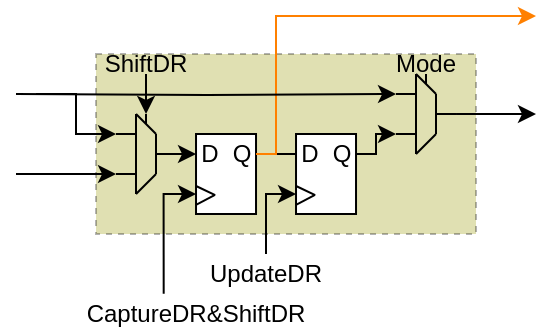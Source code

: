 <mxfile>
    <diagram name="第 1 页" id="Ik-g8sNIh_6q8OoHqGbS">
        <mxGraphModel dx="1523" dy="441" grid="1" gridSize="10" guides="1" tooltips="1" connect="1" arrows="1" fold="1" page="1" pageScale="1" pageWidth="827" pageHeight="1169" background="none" math="0" shadow="0">
            <root>
                <mxCell id="0"/>
                <mxCell id="1" parent="0"/>
                <mxCell id="hj5V9L2vQso6mufphsfm-422" value="" style="rounded=0;whiteSpace=wrap;html=1;fillColor=#999900;dashed=1;opacity=30;" parent="1" vertex="1">
                    <mxGeometry x="-539.99" y="69" width="190" height="90" as="geometry"/>
                </mxCell>
                <mxCell id="hj5V9L2vQso6mufphsfm-383" value="" style="group" parent="1" vertex="1" connectable="0">
                    <mxGeometry x="-489.99" y="109" width="30" height="40" as="geometry"/>
                </mxCell>
                <mxCell id="hj5V9L2vQso6mufphsfm-376" value="" style="whiteSpace=wrap;html=1;container=0;" parent="hj5V9L2vQso6mufphsfm-383" vertex="1">
                    <mxGeometry width="30" height="40" as="geometry"/>
                </mxCell>
                <mxCell id="hj5V9L2vQso6mufphsfm-377" value="" style="edgeStyle=none;orthogonalLoop=1;jettySize=auto;html=1;rounded=0;exitX=-0.001;exitY=0.645;exitDx=0;exitDy=0;exitPerimeter=0;entryX=0.296;entryY=0.752;entryDx=0;entryDy=0;entryPerimeter=0;endArrow=none;endFill=0;" parent="hj5V9L2vQso6mufphsfm-383" edge="1">
                    <mxGeometry width="80" relative="1" as="geometry">
                        <mxPoint y="26" as="sourcePoint"/>
                        <mxPoint x="9.6" y="30.56" as="targetPoint"/>
                        <Array as="points"/>
                    </mxGeometry>
                </mxCell>
                <mxCell id="hj5V9L2vQso6mufphsfm-378" value="" style="edgeStyle=none;orthogonalLoop=1;jettySize=auto;html=1;rounded=0;exitX=-0.001;exitY=0.645;exitDx=0;exitDy=0;exitPerimeter=0;entryX=0.025;entryY=0.801;entryDx=0;entryDy=0;entryPerimeter=0;endArrow=none;endFill=0;" parent="hj5V9L2vQso6mufphsfm-383" edge="1">
                    <mxGeometry width="80" relative="1" as="geometry">
                        <mxPoint y="35.4" as="sourcePoint"/>
                        <mxPoint x="9.5" y="30.48" as="targetPoint"/>
                        <Array as="points"/>
                    </mxGeometry>
                </mxCell>
                <mxCell id="hj5V9L2vQso6mufphsfm-379" value="D" style="text;strokeColor=none;align=center;fillColor=none;html=1;verticalAlign=middle;whiteSpace=wrap;rounded=0;container=0;" parent="hj5V9L2vQso6mufphsfm-383" vertex="1">
                    <mxGeometry y="4" width="14" height="12" as="geometry"/>
                </mxCell>
                <mxCell id="hj5V9L2vQso6mufphsfm-380" value="Q" style="text;strokeColor=none;align=center;fillColor=none;html=1;verticalAlign=middle;whiteSpace=wrap;rounded=0;container=0;" parent="hj5V9L2vQso6mufphsfm-383" vertex="1">
                    <mxGeometry x="16" y="4" width="14" height="12" as="geometry"/>
                </mxCell>
                <mxCell id="hj5V9L2vQso6mufphsfm-386" value="" style="group" parent="1" vertex="1" connectable="0">
                    <mxGeometry x="-439.99" y="109" width="30" height="40" as="geometry"/>
                </mxCell>
                <mxCell id="hj5V9L2vQso6mufphsfm-387" value="" style="whiteSpace=wrap;html=1;container=0;" parent="hj5V9L2vQso6mufphsfm-386" vertex="1">
                    <mxGeometry width="30" height="40" as="geometry"/>
                </mxCell>
                <mxCell id="hj5V9L2vQso6mufphsfm-388" value="" style="edgeStyle=none;orthogonalLoop=1;jettySize=auto;html=1;rounded=0;exitX=-0.001;exitY=0.645;exitDx=0;exitDy=0;exitPerimeter=0;entryX=0.296;entryY=0.752;entryDx=0;entryDy=0;entryPerimeter=0;endArrow=none;endFill=0;" parent="hj5V9L2vQso6mufphsfm-386" edge="1">
                    <mxGeometry width="80" relative="1" as="geometry">
                        <mxPoint y="26" as="sourcePoint"/>
                        <mxPoint x="9.6" y="30.56" as="targetPoint"/>
                        <Array as="points"/>
                    </mxGeometry>
                </mxCell>
                <mxCell id="hj5V9L2vQso6mufphsfm-389" value="" style="edgeStyle=none;orthogonalLoop=1;jettySize=auto;html=1;rounded=0;exitX=-0.001;exitY=0.645;exitDx=0;exitDy=0;exitPerimeter=0;entryX=0.025;entryY=0.801;entryDx=0;entryDy=0;entryPerimeter=0;endArrow=none;endFill=0;" parent="hj5V9L2vQso6mufphsfm-386" edge="1">
                    <mxGeometry width="80" relative="1" as="geometry">
                        <mxPoint y="35.4" as="sourcePoint"/>
                        <mxPoint x="9.5" y="30.48" as="targetPoint"/>
                        <Array as="points"/>
                    </mxGeometry>
                </mxCell>
                <mxCell id="hj5V9L2vQso6mufphsfm-390" value="D" style="text;strokeColor=none;align=center;fillColor=none;html=1;verticalAlign=middle;whiteSpace=wrap;rounded=0;container=0;" parent="hj5V9L2vQso6mufphsfm-386" vertex="1">
                    <mxGeometry y="4" width="14" height="12" as="geometry"/>
                </mxCell>
                <mxCell id="hj5V9L2vQso6mufphsfm-391" value="Q" style="text;strokeColor=none;align=center;fillColor=none;html=1;verticalAlign=middle;whiteSpace=wrap;rounded=0;container=0;" parent="hj5V9L2vQso6mufphsfm-386" vertex="1">
                    <mxGeometry x="16" y="4" width="14" height="12" as="geometry"/>
                </mxCell>
                <mxCell id="hj5V9L2vQso6mufphsfm-395" style="edgeStyle=orthogonalEdgeStyle;rounded=0;orthogonalLoop=1;jettySize=auto;html=1;exitX=1;exitY=0.5;exitDx=0;exitDy=0;entryX=0;entryY=0.5;entryDx=0;entryDy=0;endArrow=none;endFill=0;" parent="1" source="hj5V9L2vQso6mufphsfm-380" target="hj5V9L2vQso6mufphsfm-390" edge="1">
                    <mxGeometry relative="1" as="geometry"/>
                </mxCell>
                <mxCell id="hj5V9L2vQso6mufphsfm-410" value="" style="group;connectable=1;" parent="1" vertex="1" connectable="0">
                    <mxGeometry x="-389.99" y="79" width="30" height="40" as="geometry"/>
                </mxCell>
                <mxCell id="hj5V9L2vQso6mufphsfm-404" value="" style="edgeStyle=none;orthogonalLoop=1;jettySize=auto;html=1;rounded=0;endArrow=none;endFill=0;" parent="hj5V9L2vQso6mufphsfm-410" edge="1">
                    <mxGeometry width="80" relative="1" as="geometry">
                        <mxPoint x="15" y="5" as="sourcePoint"/>
                        <mxPoint x="15" as="targetPoint"/>
                        <Array as="points"/>
                    </mxGeometry>
                </mxCell>
                <mxCell id="hj5V9L2vQso6mufphsfm-397" value="" style="edgeStyle=none;orthogonalLoop=1;jettySize=auto;html=1;rounded=0;endArrow=none;endFill=0;" parent="hj5V9L2vQso6mufphsfm-410" edge="1">
                    <mxGeometry width="80" relative="1" as="geometry">
                        <mxPoint x="10" y="40" as="sourcePoint"/>
                        <mxPoint x="10" as="targetPoint"/>
                        <Array as="points"/>
                    </mxGeometry>
                </mxCell>
                <mxCell id="hj5V9L2vQso6mufphsfm-398" value="" style="edgeStyle=none;orthogonalLoop=1;jettySize=auto;html=1;rounded=0;endArrow=none;endFill=0;" parent="hj5V9L2vQso6mufphsfm-410" edge="1">
                    <mxGeometry width="80" relative="1" as="geometry">
                        <mxPoint x="20" y="30" as="sourcePoint"/>
                        <mxPoint x="20" y="10" as="targetPoint"/>
                        <Array as="points"/>
                    </mxGeometry>
                </mxCell>
                <mxCell id="hj5V9L2vQso6mufphsfm-399" value="" style="edgeStyle=none;orthogonalLoop=1;jettySize=auto;html=1;rounded=0;endArrow=none;endFill=0;" parent="hj5V9L2vQso6mufphsfm-410" edge="1">
                    <mxGeometry width="80" relative="1" as="geometry">
                        <mxPoint x="30" y="20" as="sourcePoint"/>
                        <mxPoint x="20" y="20" as="targetPoint"/>
                        <Array as="points"/>
                    </mxGeometry>
                </mxCell>
                <mxCell id="hj5V9L2vQso6mufphsfm-400" value="" style="edgeStyle=none;orthogonalLoop=1;jettySize=auto;html=1;rounded=0;endArrow=none;endFill=0;" parent="hj5V9L2vQso6mufphsfm-410" edge="1">
                    <mxGeometry width="80" relative="1" as="geometry">
                        <mxPoint x="10" y="10" as="sourcePoint"/>
                        <mxPoint y="10" as="targetPoint"/>
                        <Array as="points"/>
                    </mxGeometry>
                </mxCell>
                <mxCell id="hj5V9L2vQso6mufphsfm-401" value="" style="edgeStyle=none;orthogonalLoop=1;jettySize=auto;html=1;rounded=0;endArrow=none;endFill=0;" parent="hj5V9L2vQso6mufphsfm-410" edge="1">
                    <mxGeometry width="80" relative="1" as="geometry">
                        <mxPoint x="10" y="30" as="sourcePoint"/>
                        <mxPoint y="30" as="targetPoint"/>
                        <Array as="points"/>
                    </mxGeometry>
                </mxCell>
                <mxCell id="hj5V9L2vQso6mufphsfm-402" value="" style="edgeStyle=none;orthogonalLoop=1;jettySize=auto;html=1;rounded=0;endArrow=none;endFill=0;" parent="hj5V9L2vQso6mufphsfm-410" edge="1">
                    <mxGeometry width="80" relative="1" as="geometry">
                        <mxPoint x="20" y="10" as="sourcePoint"/>
                        <mxPoint x="10" as="targetPoint"/>
                        <Array as="points"/>
                    </mxGeometry>
                </mxCell>
                <mxCell id="hj5V9L2vQso6mufphsfm-403" value="" style="edgeStyle=none;orthogonalLoop=1;jettySize=auto;html=1;rounded=0;endArrow=none;endFill=0;" parent="hj5V9L2vQso6mufphsfm-410" edge="1">
                    <mxGeometry width="80" relative="1" as="geometry">
                        <mxPoint x="20" y="30" as="sourcePoint"/>
                        <mxPoint x="10" y="40" as="targetPoint"/>
                        <Array as="points"/>
                    </mxGeometry>
                </mxCell>
                <mxCell id="hj5V9L2vQso6mufphsfm-420" style="edgeStyle=orthogonalEdgeStyle;rounded=0;orthogonalLoop=1;jettySize=auto;html=1;exitX=1;exitY=0.5;exitDx=0;exitDy=0;entryX=0;entryY=0.5;entryDx=0;entryDy=0;" parent="1" source="hj5V9L2vQso6mufphsfm-411" target="hj5V9L2vQso6mufphsfm-379" edge="1">
                    <mxGeometry relative="1" as="geometry"/>
                </mxCell>
                <mxCell id="hj5V9L2vQso6mufphsfm-411" value="" style="group;connectable=1;" parent="1" vertex="1" connectable="0">
                    <mxGeometry x="-529.99" y="99" width="30" height="40" as="geometry"/>
                </mxCell>
                <mxCell id="hj5V9L2vQso6mufphsfm-412" value="" style="edgeStyle=none;orthogonalLoop=1;jettySize=auto;html=1;rounded=0;endArrow=none;endFill=0;" parent="hj5V9L2vQso6mufphsfm-411" edge="1">
                    <mxGeometry width="80" relative="1" as="geometry">
                        <mxPoint x="15" y="5" as="sourcePoint"/>
                        <mxPoint x="15" as="targetPoint"/>
                        <Array as="points"/>
                    </mxGeometry>
                </mxCell>
                <mxCell id="hj5V9L2vQso6mufphsfm-413" value="" style="edgeStyle=none;orthogonalLoop=1;jettySize=auto;html=1;rounded=0;endArrow=none;endFill=0;" parent="hj5V9L2vQso6mufphsfm-411" edge="1">
                    <mxGeometry width="80" relative="1" as="geometry">
                        <mxPoint x="10" y="40" as="sourcePoint"/>
                        <mxPoint x="10" as="targetPoint"/>
                        <Array as="points"/>
                    </mxGeometry>
                </mxCell>
                <mxCell id="hj5V9L2vQso6mufphsfm-414" value="" style="edgeStyle=none;orthogonalLoop=1;jettySize=auto;html=1;rounded=0;endArrow=none;endFill=0;" parent="hj5V9L2vQso6mufphsfm-411" edge="1">
                    <mxGeometry width="80" relative="1" as="geometry">
                        <mxPoint x="20" y="30" as="sourcePoint"/>
                        <mxPoint x="20" y="10" as="targetPoint"/>
                        <Array as="points"/>
                    </mxGeometry>
                </mxCell>
                <mxCell id="hj5V9L2vQso6mufphsfm-415" value="" style="edgeStyle=none;orthogonalLoop=1;jettySize=auto;html=1;rounded=0;endArrow=none;endFill=0;" parent="hj5V9L2vQso6mufphsfm-411" edge="1">
                    <mxGeometry width="80" relative="1" as="geometry">
                        <mxPoint x="30" y="20" as="sourcePoint"/>
                        <mxPoint x="20" y="20" as="targetPoint"/>
                        <Array as="points"/>
                    </mxGeometry>
                </mxCell>
                <mxCell id="hj5V9L2vQso6mufphsfm-416" value="" style="edgeStyle=none;orthogonalLoop=1;jettySize=auto;html=1;rounded=0;endArrow=none;endFill=0;" parent="hj5V9L2vQso6mufphsfm-411" edge="1">
                    <mxGeometry width="80" relative="1" as="geometry">
                        <mxPoint x="10" y="10" as="sourcePoint"/>
                        <mxPoint y="10" as="targetPoint"/>
                        <Array as="points"/>
                    </mxGeometry>
                </mxCell>
                <mxCell id="hj5V9L2vQso6mufphsfm-417" value="" style="edgeStyle=none;orthogonalLoop=1;jettySize=auto;html=1;rounded=0;endArrow=none;endFill=0;" parent="hj5V9L2vQso6mufphsfm-411" edge="1">
                    <mxGeometry width="80" relative="1" as="geometry">
                        <mxPoint x="10" y="30" as="sourcePoint"/>
                        <mxPoint y="30" as="targetPoint"/>
                        <Array as="points"/>
                    </mxGeometry>
                </mxCell>
                <mxCell id="hj5V9L2vQso6mufphsfm-418" value="" style="edgeStyle=none;orthogonalLoop=1;jettySize=auto;html=1;rounded=0;endArrow=none;endFill=0;" parent="hj5V9L2vQso6mufphsfm-411" edge="1">
                    <mxGeometry width="80" relative="1" as="geometry">
                        <mxPoint x="20" y="10" as="sourcePoint"/>
                        <mxPoint x="10" as="targetPoint"/>
                        <Array as="points"/>
                    </mxGeometry>
                </mxCell>
                <mxCell id="hj5V9L2vQso6mufphsfm-419" value="" style="edgeStyle=none;orthogonalLoop=1;jettySize=auto;html=1;rounded=0;endArrow=none;endFill=0;" parent="hj5V9L2vQso6mufphsfm-411" edge="1">
                    <mxGeometry width="80" relative="1" as="geometry">
                        <mxPoint x="20" y="30" as="sourcePoint"/>
                        <mxPoint x="10" y="40" as="targetPoint"/>
                        <Array as="points"/>
                    </mxGeometry>
                </mxCell>
                <mxCell id="hj5V9L2vQso6mufphsfm-421" style="edgeStyle=orthogonalEdgeStyle;rounded=0;orthogonalLoop=1;jettySize=auto;html=1;exitX=1;exitY=0.5;exitDx=0;exitDy=0;entryX=0;entryY=0.75;entryDx=0;entryDy=0;" parent="1" source="hj5V9L2vQso6mufphsfm-391" target="hj5V9L2vQso6mufphsfm-410" edge="1">
                    <mxGeometry relative="1" as="geometry">
                        <Array as="points">
                            <mxPoint x="-399.99" y="119"/>
                            <mxPoint x="-399.99" y="109"/>
                        </Array>
                    </mxGeometry>
                </mxCell>
                <mxCell id="hj5V9L2vQso6mufphsfm-458" style="edgeStyle=orthogonalEdgeStyle;rounded=0;orthogonalLoop=1;jettySize=auto;html=1;exitX=1;exitY=0.5;exitDx=0;exitDy=0;fillColor=#fa6800;strokeColor=#FF8000;" parent="1" source="hj5V9L2vQso6mufphsfm-380" edge="1">
                    <mxGeometry relative="1" as="geometry">
                        <mxPoint x="-320" y="50" as="targetPoint"/>
                        <Array as="points">
                            <mxPoint x="-450" y="119"/>
                            <mxPoint x="-450" y="50"/>
                        </Array>
                    </mxGeometry>
                </mxCell>
                <mxCell id="hj5V9L2vQso6mufphsfm-531" style="edgeStyle=orthogonalEdgeStyle;rounded=0;orthogonalLoop=1;jettySize=auto;html=1;exitX=1;exitY=0.5;exitDx=0;exitDy=0;" parent="1" source="hj5V9L2vQso6mufphsfm-410" edge="1">
                    <mxGeometry relative="1" as="geometry">
                        <mxPoint x="-320" y="99" as="targetPoint"/>
                    </mxGeometry>
                </mxCell>
                <mxCell id="hj5V9L2vQso6mufphsfm-539" style="edgeStyle=orthogonalEdgeStyle;rounded=0;orthogonalLoop=1;jettySize=auto;html=1;entryX=0;entryY=0.25;entryDx=0;entryDy=0;" parent="1" target="hj5V9L2vQso6mufphsfm-411" edge="1">
                    <mxGeometry relative="1" as="geometry">
                        <mxPoint x="-570" y="89" as="sourcePoint"/>
                        <Array as="points">
                            <mxPoint x="-550" y="89"/>
                            <mxPoint x="-550" y="109"/>
                        </Array>
                    </mxGeometry>
                </mxCell>
                <mxCell id="hj5V9L2vQso6mufphsfm-541" style="edgeStyle=orthogonalEdgeStyle;rounded=0;orthogonalLoop=1;jettySize=auto;html=1;entryX=0;entryY=0.25;entryDx=0;entryDy=0;" parent="1" target="hj5V9L2vQso6mufphsfm-410" edge="1">
                    <mxGeometry relative="1" as="geometry">
                        <mxPoint x="-580" y="89" as="sourcePoint"/>
                    </mxGeometry>
                </mxCell>
                <mxCell id="hj5V9L2vQso6mufphsfm-548" value="Mode" style="text;strokeColor=none;align=center;fillColor=none;html=1;verticalAlign=middle;whiteSpace=wrap;rounded=0;" parent="1" vertex="1">
                    <mxGeometry x="-389.99" y="69" width="30" height="10" as="geometry"/>
                </mxCell>
                <mxCell id="hj5V9L2vQso6mufphsfm-563" style="edgeStyle=orthogonalEdgeStyle;rounded=0;orthogonalLoop=1;jettySize=auto;html=1;exitX=0.298;exitY=-0.005;exitDx=0;exitDy=0;entryX=0;entryY=0.75;entryDx=0;entryDy=0;exitPerimeter=0;" parent="1" source="hj5V9L2vQso6mufphsfm-561" target="hj5V9L2vQso6mufphsfm-376" edge="1">
                    <mxGeometry relative="1" as="geometry">
                        <Array as="points">
                            <mxPoint x="-506" y="139"/>
                        </Array>
                    </mxGeometry>
                </mxCell>
                <mxCell id="hj5V9L2vQso6mufphsfm-561" value="CaptureDR&amp;amp;ShiftDR" style="text;strokeColor=none;align=center;fillColor=none;html=1;verticalAlign=middle;whiteSpace=wrap;rounded=0;" parent="1" vertex="1">
                    <mxGeometry x="-529.99" y="189" width="79.99" height="20" as="geometry"/>
                </mxCell>
                <mxCell id="hj5V9L2vQso6mufphsfm-564" style="edgeStyle=orthogonalEdgeStyle;rounded=0;orthogonalLoop=1;jettySize=auto;html=1;exitX=0.5;exitY=0;exitDx=0;exitDy=0;entryX=0;entryY=0.75;entryDx=0;entryDy=0;" parent="1" source="hj5V9L2vQso6mufphsfm-562" target="hj5V9L2vQso6mufphsfm-387" edge="1">
                    <mxGeometry relative="1" as="geometry">
                        <Array as="points">
                            <mxPoint x="-455" y="139"/>
                        </Array>
                    </mxGeometry>
                </mxCell>
                <mxCell id="hj5V9L2vQso6mufphsfm-562" value="UpdateDR" style="text;strokeColor=none;align=center;fillColor=none;html=1;verticalAlign=middle;whiteSpace=wrap;rounded=0;" parent="1" vertex="1">
                    <mxGeometry x="-475" y="169" width="40" height="20" as="geometry"/>
                </mxCell>
                <mxCell id="hj5V9L2vQso6mufphsfm-567" style="edgeStyle=orthogonalEdgeStyle;rounded=0;orthogonalLoop=1;jettySize=auto;html=1;exitX=0.5;exitY=1;exitDx=0;exitDy=0;entryX=0.5;entryY=0;entryDx=0;entryDy=0;" parent="1" source="hj5V9L2vQso6mufphsfm-568" edge="1">
                    <mxGeometry relative="1" as="geometry">
                        <mxPoint x="-514.99" y="99" as="targetPoint"/>
                    </mxGeometry>
                </mxCell>
                <mxCell id="hj5V9L2vQso6mufphsfm-568" value="ShiftDR" style="text;strokeColor=none;align=center;fillColor=none;html=1;verticalAlign=middle;whiteSpace=wrap;rounded=0;" parent="1" vertex="1">
                    <mxGeometry x="-529.99" y="69" width="30" height="10" as="geometry"/>
                </mxCell>
                <mxCell id="5" value="" style="edgeStyle=none;orthogonalLoop=1;jettySize=auto;html=1;entryX=0;entryY=0.75;entryDx=0;entryDy=0;" edge="1" parent="1" target="hj5V9L2vQso6mufphsfm-411">
                    <mxGeometry width="80" relative="1" as="geometry">
                        <mxPoint x="-580" y="129" as="sourcePoint"/>
                        <mxPoint x="-400" y="70" as="targetPoint"/>
                        <Array as="points"/>
                    </mxGeometry>
                </mxCell>
            </root>
        </mxGraphModel>
    </diagram>
</mxfile>
